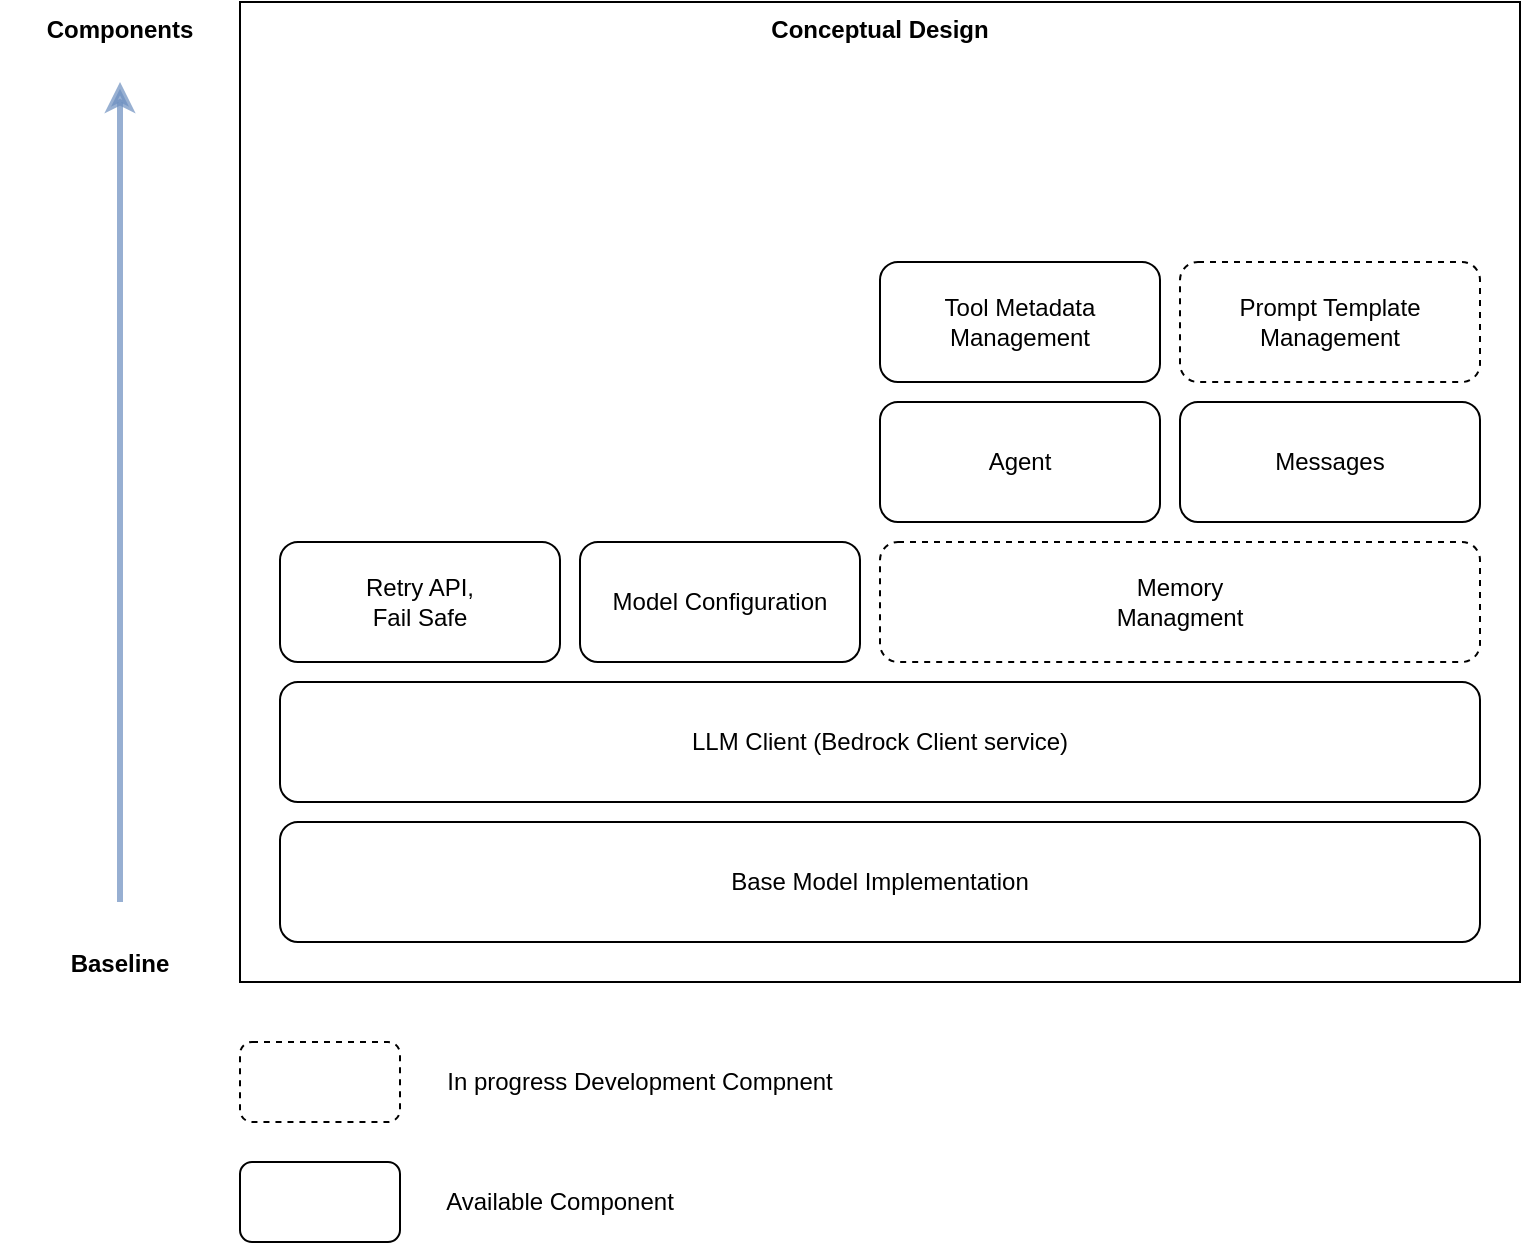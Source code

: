<mxfile>
    <diagram name="Building_Blocks" id="KiWshHqjLqgW6be6Xb8G">
        <mxGraphModel dx="1384" dy="825" grid="1" gridSize="10" guides="1" tooltips="1" connect="1" arrows="1" fold="1" page="1" pageScale="1" pageWidth="850" pageHeight="1100" math="0" shadow="0">
            <root>
                <mxCell id="0"/>
                <mxCell id="1" parent="0"/>
                <mxCell id="2" value="&lt;b&gt;Conceptual Design&lt;/b&gt;" style="rounded=0;whiteSpace=wrap;html=1;verticalAlign=top;" vertex="1" parent="1">
                    <mxGeometry x="120" y="280" width="640" height="490" as="geometry"/>
                </mxCell>
                <mxCell id="3" value="Base Model Implementation" style="rounded=1;whiteSpace=wrap;html=1;" vertex="1" parent="1">
                    <mxGeometry x="140" y="690" width="600" height="60" as="geometry"/>
                </mxCell>
                <mxCell id="4" value="LLM Client (Bedrock Client service)" style="rounded=1;whiteSpace=wrap;html=1;" vertex="1" parent="1">
                    <mxGeometry x="140" y="620" width="600" height="60" as="geometry"/>
                </mxCell>
                <mxCell id="5" value="Agent" style="rounded=1;whiteSpace=wrap;html=1;" vertex="1" parent="1">
                    <mxGeometry x="440" y="480" width="140" height="60" as="geometry"/>
                </mxCell>
                <mxCell id="6" value="Messages" style="rounded=1;whiteSpace=wrap;html=1;" vertex="1" parent="1">
                    <mxGeometry x="590" y="480" width="150" height="60" as="geometry"/>
                </mxCell>
                <mxCell id="7" value="Tool Metadata Management" style="rounded=1;whiteSpace=wrap;html=1;" vertex="1" parent="1">
                    <mxGeometry x="440" y="410" width="140" height="60" as="geometry"/>
                </mxCell>
                <mxCell id="8" value="Prompt Template Management" style="rounded=1;whiteSpace=wrap;html=1;dashed=1;" vertex="1" parent="1">
                    <mxGeometry x="590" y="410" width="150" height="60" as="geometry"/>
                </mxCell>
                <mxCell id="9" value="Model Configuration" style="rounded=1;whiteSpace=wrap;html=1;" vertex="1" parent="1">
                    <mxGeometry x="290" y="550" width="140" height="60" as="geometry"/>
                </mxCell>
                <mxCell id="10" value="Retry API, &lt;br&gt;Fail Safe" style="rounded=1;whiteSpace=wrap;html=1;" vertex="1" parent="1">
                    <mxGeometry x="140" y="550" width="140" height="60" as="geometry"/>
                </mxCell>
                <mxCell id="11" value="Memory&lt;br&gt;Managment" style="rounded=1;whiteSpace=wrap;html=1;dashed=1;" vertex="1" parent="1">
                    <mxGeometry x="440" y="550" width="300" height="60" as="geometry"/>
                </mxCell>
                <mxCell id="12" value="Baseline" style="text;html=1;strokeColor=none;fillColor=none;align=center;verticalAlign=bottom;whiteSpace=wrap;rounded=0;fontStyle=1" vertex="1" parent="1">
                    <mxGeometry y="730" width="120" height="40" as="geometry"/>
                </mxCell>
                <mxCell id="14" value="Components" style="text;html=1;strokeColor=none;fillColor=none;align=center;verticalAlign=top;whiteSpace=wrap;rounded=0;fontStyle=1" vertex="1" parent="1">
                    <mxGeometry y="280" width="120" height="40" as="geometry"/>
                </mxCell>
                <mxCell id="16" value="" style="endArrow=classic;html=1;entryX=0.5;entryY=1;entryDx=0;entryDy=0;strokeWidth=3;fillColor=#dae8fc;strokeColor=#6c8ebf;gradientColor=#7ea6e0;opacity=70;" edge="1" parent="1" source="12" target="14">
                    <mxGeometry width="50" height="50" relative="1" as="geometry">
                        <mxPoint x="390" y="610" as="sourcePoint"/>
                        <mxPoint x="440" y="560" as="targetPoint"/>
                    </mxGeometry>
                </mxCell>
                <mxCell id="17" value="" style="rounded=1;whiteSpace=wrap;html=1;dashed=1;" vertex="1" parent="1">
                    <mxGeometry x="120" y="800" width="80" height="40" as="geometry"/>
                </mxCell>
                <mxCell id="18" value="" style="rounded=1;whiteSpace=wrap;html=1;" vertex="1" parent="1">
                    <mxGeometry x="120" y="860" width="80" height="40" as="geometry"/>
                </mxCell>
                <mxCell id="19" value="In progress Development Compnent" style="text;html=1;strokeColor=none;fillColor=none;align=center;verticalAlign=middle;whiteSpace=wrap;rounded=0;" vertex="1" parent="1">
                    <mxGeometry x="200" y="805" width="240" height="30" as="geometry"/>
                </mxCell>
                <mxCell id="20" value="Available Component" style="text;html=1;strokeColor=none;fillColor=none;align=center;verticalAlign=middle;whiteSpace=wrap;rounded=0;" vertex="1" parent="1">
                    <mxGeometry x="200" y="865" width="160" height="30" as="geometry"/>
                </mxCell>
            </root>
        </mxGraphModel>
    </diagram>
</mxfile>